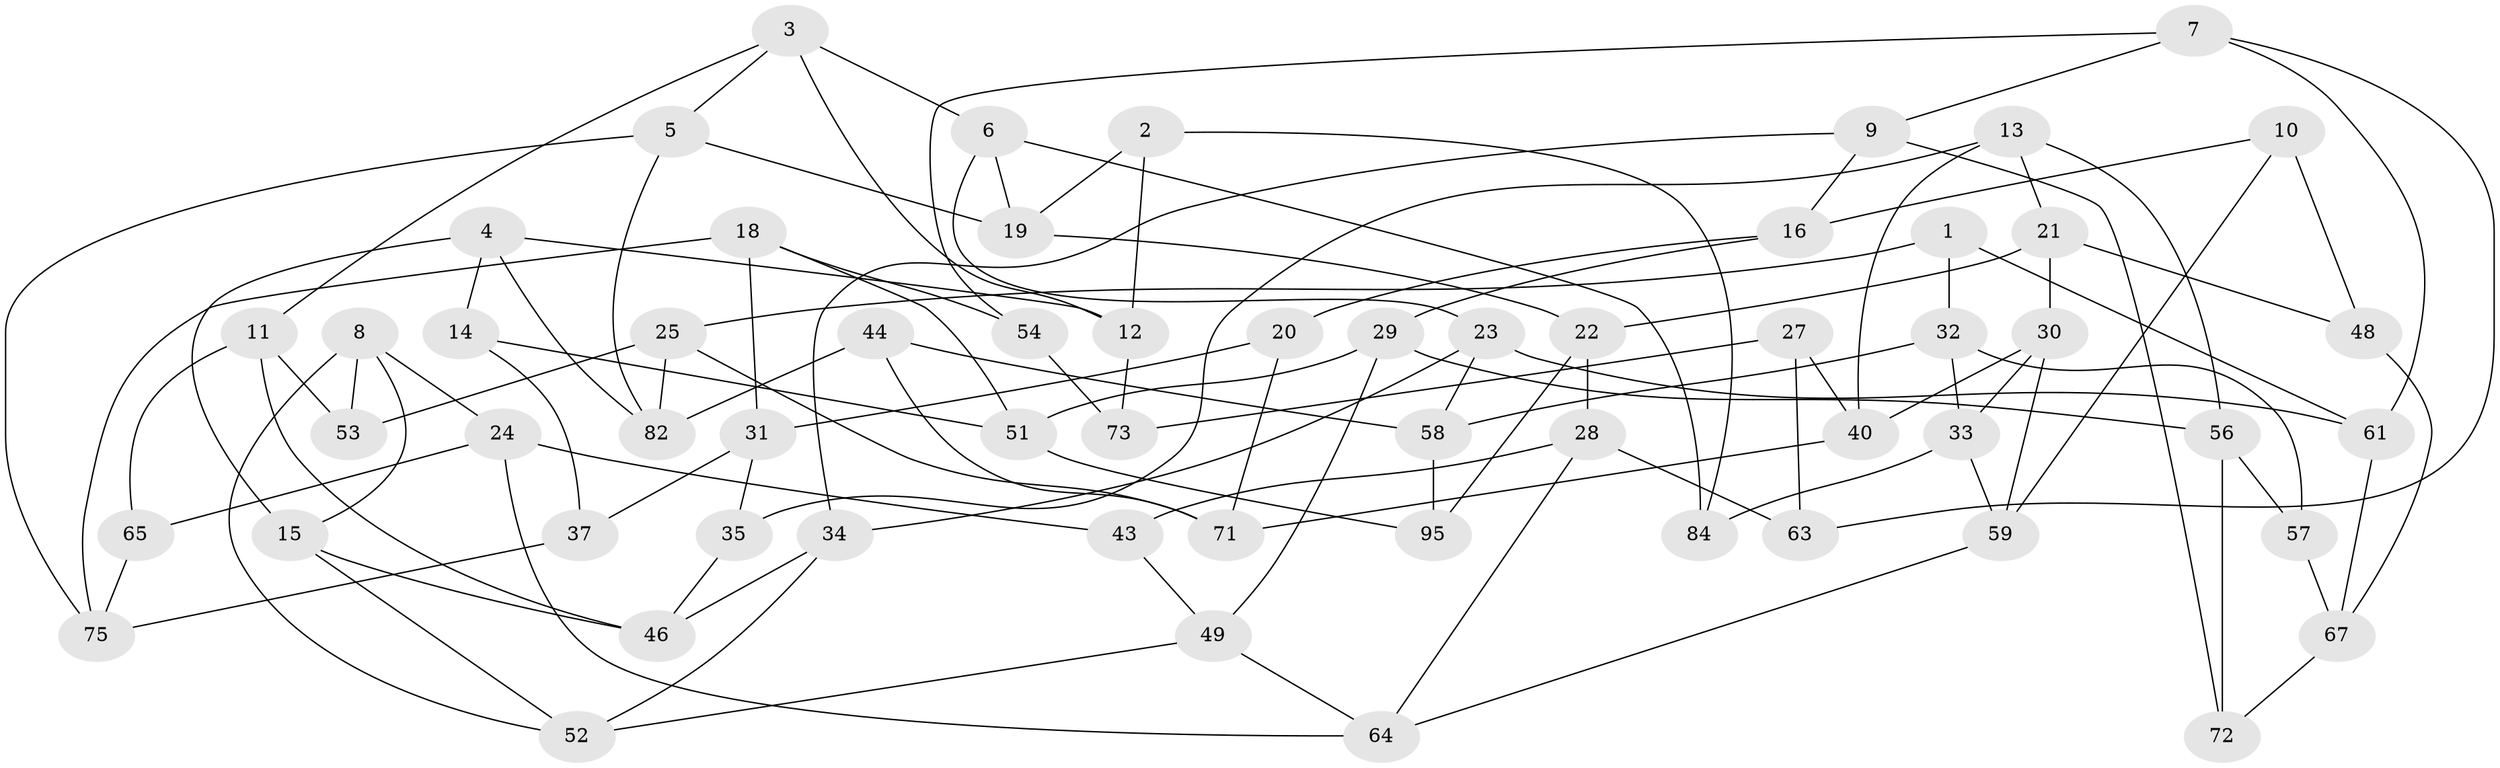// original degree distribution, {3: 1.0}
// Generated by graph-tools (version 1.1) at 2025/39/02/21/25 10:39:00]
// undirected, 60 vertices, 110 edges
graph export_dot {
graph [start="1"]
  node [color=gray90,style=filled];
  1;
  2;
  3 [super="+38"];
  4 [super="+39"];
  5 [super="+26"];
  6 [super="+42"];
  7 [super="+41"];
  8 [super="+50"];
  9 [super="+86"];
  10;
  11 [super="+77"];
  12 [super="+17"];
  13 [super="+36"];
  14;
  15 [super="+62"];
  16 [super="+55"];
  18 [super="+76"];
  19 [super="+66"];
  20;
  21 [super="+78"];
  22 [super="+93"];
  23 [super="+99"];
  24 [super="+47"];
  25 [super="+98"];
  27;
  28 [super="+87"];
  29 [super="+90"];
  30 [super="+79"];
  31 [super="+45"];
  32 [super="+96"];
  33 [super="+60"];
  34 [super="+100"];
  35;
  37;
  40 [super="+88"];
  43;
  44;
  46 [super="+80"];
  48;
  49 [super="+85"];
  51 [super="+92"];
  52 [super="+68"];
  53;
  54;
  56 [super="+69"];
  57;
  58 [super="+89"];
  59 [super="+70"];
  61 [super="+74"];
  63;
  64 [super="+83"];
  65;
  67 [super="+94"];
  71 [super="+81"];
  72;
  73;
  75 [super="+91"];
  82 [super="+97"];
  84;
  95;
  1 -- 25;
  1 -- 61;
  1 -- 32;
  2 -- 84;
  2 -- 19;
  2 -- 12;
  3 -- 6;
  3 -- 12;
  3 -- 5;
  3 -- 11;
  4 -- 15;
  4 -- 12;
  4 -- 14;
  4 -- 82;
  5 -- 82;
  5 -- 75;
  5 -- 19;
  6 -- 23;
  6 -- 19;
  6 -- 84;
  7 -- 54;
  7 -- 9;
  7 -- 63;
  7 -- 61;
  8 -- 53;
  8 -- 24;
  8 -- 52;
  8 -- 15;
  9 -- 34;
  9 -- 72;
  9 -- 16;
  10 -- 48;
  10 -- 16;
  10 -- 59;
  11 -- 65;
  11 -- 46;
  11 -- 53;
  12 -- 73;
  13 -- 40;
  13 -- 35;
  13 -- 56;
  13 -- 21;
  14 -- 51;
  14 -- 37;
  15 -- 46;
  15 -- 52;
  16 -- 20;
  16 -- 29;
  18 -- 54;
  18 -- 31;
  18 -- 75;
  18 -- 51;
  19 -- 22;
  20 -- 31;
  20 -- 71;
  21 -- 48;
  21 -- 22;
  21 -- 30;
  22 -- 95;
  22 -- 28;
  23 -- 61;
  23 -- 34;
  23 -- 58;
  24 -- 65;
  24 -- 43;
  24 -- 64;
  25 -- 53;
  25 -- 82;
  25 -- 71;
  27 -- 73;
  27 -- 63;
  27 -- 40;
  28 -- 43;
  28 -- 64;
  28 -- 63;
  29 -- 49;
  29 -- 56;
  29 -- 51;
  30 -- 59;
  30 -- 33;
  30 -- 40;
  31 -- 35;
  31 -- 37;
  32 -- 33;
  32 -- 57;
  32 -- 58;
  33 -- 84;
  33 -- 59;
  34 -- 52;
  34 -- 46;
  35 -- 46;
  37 -- 75;
  40 -- 71;
  43 -- 49;
  44 -- 82;
  44 -- 58;
  44 -- 71;
  48 -- 67;
  49 -- 52;
  49 -- 64;
  51 -- 95;
  54 -- 73;
  56 -- 72;
  56 -- 57;
  57 -- 67;
  58 -- 95;
  59 -- 64;
  61 -- 67;
  65 -- 75;
  67 -- 72;
}
